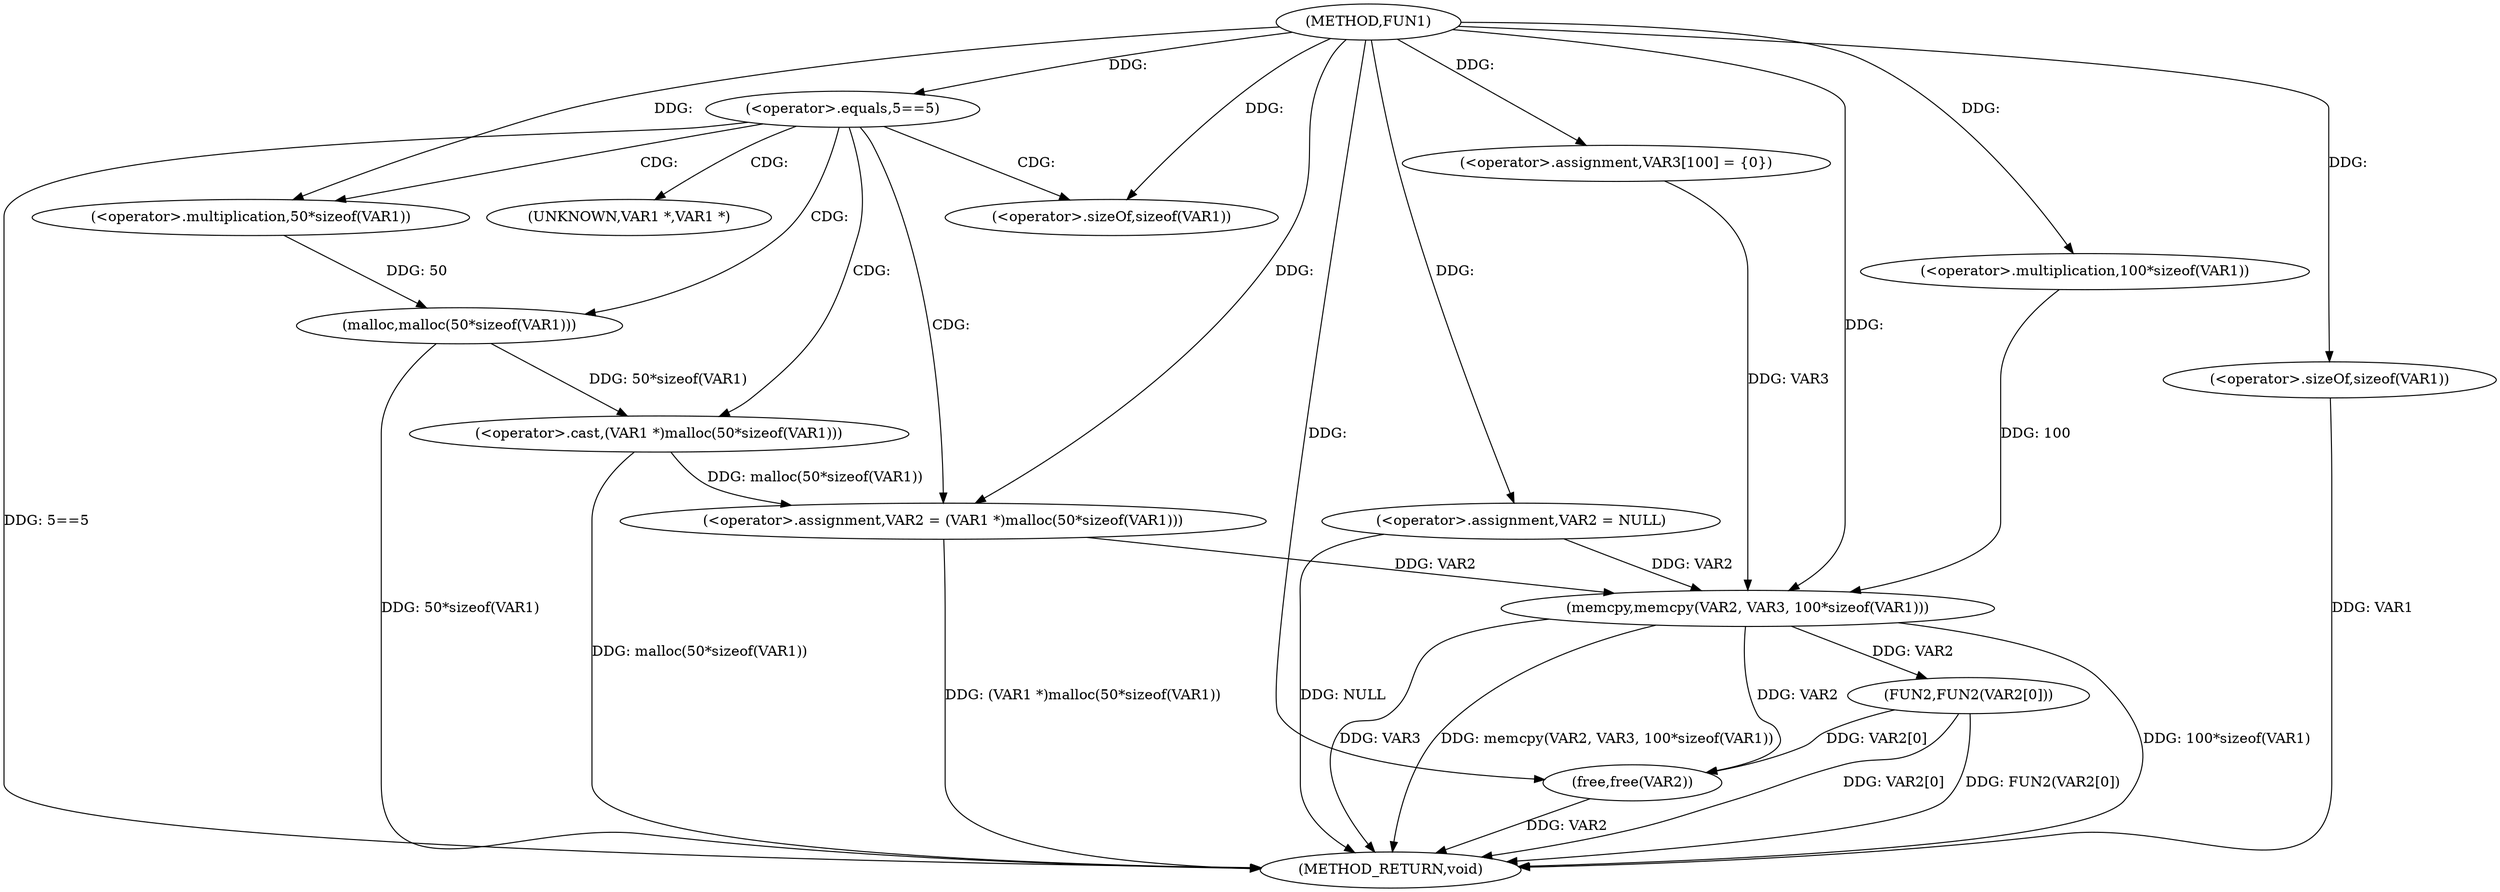 digraph FUN1 {  
"1000100" [label = "(METHOD,FUN1)" ]
"1000137" [label = "(METHOD_RETURN,void)" ]
"1000103" [label = "(<operator>.assignment,VAR2 = NULL)" ]
"1000107" [label = "(<operator>.equals,5==5)" ]
"1000111" [label = "(<operator>.assignment,VAR2 = (VAR1 *)malloc(50*sizeof(VAR1)))" ]
"1000113" [label = "(<operator>.cast,(VAR1 *)malloc(50*sizeof(VAR1)))" ]
"1000115" [label = "(malloc,malloc(50*sizeof(VAR1)))" ]
"1000116" [label = "(<operator>.multiplication,50*sizeof(VAR1))" ]
"1000118" [label = "(<operator>.sizeOf,sizeof(VAR1))" ]
"1000122" [label = "(<operator>.assignment,VAR3[100] = {0})" ]
"1000124" [label = "(memcpy,memcpy(VAR2, VAR3, 100*sizeof(VAR1)))" ]
"1000127" [label = "(<operator>.multiplication,100*sizeof(VAR1))" ]
"1000129" [label = "(<operator>.sizeOf,sizeof(VAR1))" ]
"1000131" [label = "(FUN2,FUN2(VAR2[0]))" ]
"1000135" [label = "(free,free(VAR2))" ]
"1000114" [label = "(UNKNOWN,VAR1 *,VAR1 *)" ]
  "1000107" -> "1000137"  [ label = "DDG: 5==5"] 
  "1000103" -> "1000137"  [ label = "DDG: NULL"] 
  "1000131" -> "1000137"  [ label = "DDG: VAR2[0]"] 
  "1000113" -> "1000137"  [ label = "DDG: malloc(50*sizeof(VAR1))"] 
  "1000124" -> "1000137"  [ label = "DDG: 100*sizeof(VAR1)"] 
  "1000129" -> "1000137"  [ label = "DDG: VAR1"] 
  "1000124" -> "1000137"  [ label = "DDG: VAR3"] 
  "1000111" -> "1000137"  [ label = "DDG: (VAR1 *)malloc(50*sizeof(VAR1))"] 
  "1000135" -> "1000137"  [ label = "DDG: VAR2"] 
  "1000115" -> "1000137"  [ label = "DDG: 50*sizeof(VAR1)"] 
  "1000131" -> "1000137"  [ label = "DDG: FUN2(VAR2[0])"] 
  "1000124" -> "1000137"  [ label = "DDG: memcpy(VAR2, VAR3, 100*sizeof(VAR1))"] 
  "1000100" -> "1000103"  [ label = "DDG: "] 
  "1000100" -> "1000107"  [ label = "DDG: "] 
  "1000113" -> "1000111"  [ label = "DDG: malloc(50*sizeof(VAR1))"] 
  "1000100" -> "1000111"  [ label = "DDG: "] 
  "1000115" -> "1000113"  [ label = "DDG: 50*sizeof(VAR1)"] 
  "1000116" -> "1000115"  [ label = "DDG: 50"] 
  "1000100" -> "1000116"  [ label = "DDG: "] 
  "1000100" -> "1000118"  [ label = "DDG: "] 
  "1000100" -> "1000122"  [ label = "DDG: "] 
  "1000103" -> "1000124"  [ label = "DDG: VAR2"] 
  "1000111" -> "1000124"  [ label = "DDG: VAR2"] 
  "1000100" -> "1000124"  [ label = "DDG: "] 
  "1000122" -> "1000124"  [ label = "DDG: VAR3"] 
  "1000127" -> "1000124"  [ label = "DDG: 100"] 
  "1000100" -> "1000127"  [ label = "DDG: "] 
  "1000100" -> "1000129"  [ label = "DDG: "] 
  "1000124" -> "1000131"  [ label = "DDG: VAR2"] 
  "1000124" -> "1000135"  [ label = "DDG: VAR2"] 
  "1000131" -> "1000135"  [ label = "DDG: VAR2[0]"] 
  "1000100" -> "1000135"  [ label = "DDG: "] 
  "1000107" -> "1000115"  [ label = "CDG: "] 
  "1000107" -> "1000116"  [ label = "CDG: "] 
  "1000107" -> "1000113"  [ label = "CDG: "] 
  "1000107" -> "1000118"  [ label = "CDG: "] 
  "1000107" -> "1000111"  [ label = "CDG: "] 
  "1000107" -> "1000114"  [ label = "CDG: "] 
}
